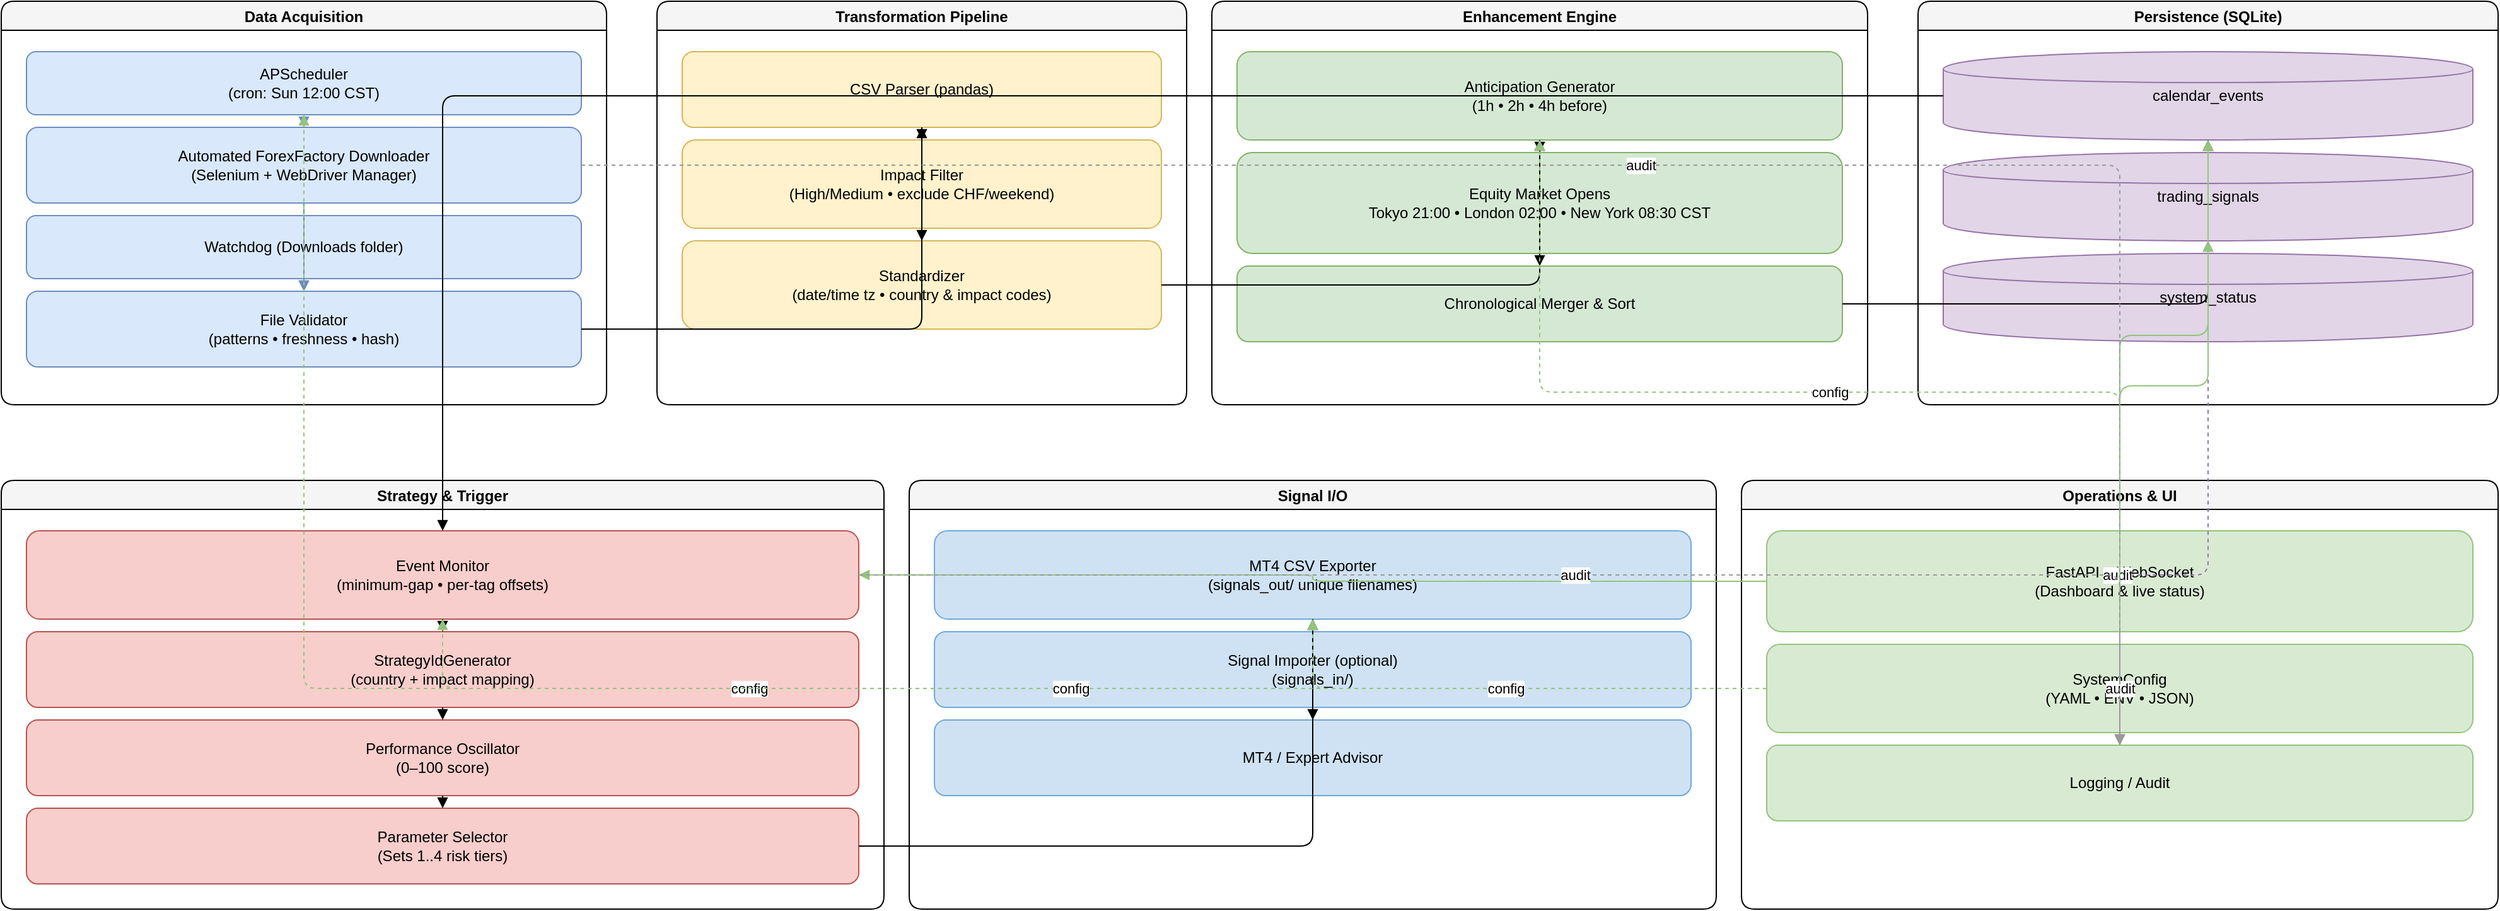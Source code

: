 <mxfile version="24.7.13" editor="drawio">
  <diagram id="eco-cal-arch" name="Eco Cal → Signal System">
    <mxGraphModel dx="1600" dy="900" grid="1" gridSize="10" guides="1" tooltips="1" connect="1" arrows="1" fold="1" page="1" pageScale="1" pageWidth="2200" pageHeight="1400" math="0" shadow="0">
      <root>
        <mxCell id="0"/>
        <mxCell id="1" parent="0"/>
        
        <!-- ===== A: Data Acquisition ===== -->
        <mxCell id="grpA" value="Data Acquisition" style="swimlane;horizontal=1;rounded=1;fillColor=#f5f5f5;fontStyle=1;" vertex="1" parent="1">
          <mxGeometry x="40" y="40" width="480" height="320" as="geometry"/>
        </mxCell>
        <mxCell id="SCH" value="APScheduler&#10;(cron: Sun 12:00 CST)" style="rounded=1;whiteSpace=wrap;html=1;fillColor=#dae8fc;strokeColor=#6c8ebf;" vertex="1" parent="grpA">
          <mxGeometry x="20" y="40" width="440" height="50" as="geometry"/>
        </mxCell>
        <mxCell id="DL" value="Automated ForexFactory Downloader&#10;(Selenium + WebDriver Manager)" style="rounded=1;whiteSpace=wrap;html=1;fillColor=#dae8fc;strokeColor=#6c8ebf;" vertex="1" parent="grpA">
          <mxGeometry x="20" y="100" width="440" height="60" as="geometry"/>
        </mxCell>
        <mxCell id="WD" value="Watchdog (Downloads folder)" style="rounded=1;whiteSpace=wrap;html=1;fillColor=#dae8fc;strokeColor=#6c8ebf;" vertex="1" parent="grpA">
          <mxGeometry x="20" y="170" width="440" height="50" as="geometry"/>
        </mxCell>
        <mxCell id="VAL" value="File Validator&#10;(patterns • freshness • hash)" style="rounded=1;whiteSpace=wrap;html=1;fillColor=#dae8fc;strokeColor=#6c8ebf;" vertex="1" parent="grpA">
          <mxGeometry x="20" y="230" width="440" height="60" as="geometry"/>
        </mxCell>
        
        <!-- ===== B: Transformation Pipeline ===== -->
        <mxCell id="grpB" value="Transformation Pipeline" style="swimlane;horizontal=1;rounded=1;fillColor=#f5f5f5;fontStyle=1;" vertex="1" parent="1">
          <mxGeometry x="560" y="40" width="420" height="320" as="geometry"/>
        </mxCell>
        <mxCell id="PAR" value="CSV Parser (pandas)" style="rounded=1;whiteSpace=wrap;html=1;fillColor=#fff2cc;strokeColor=#d6b656;" vertex="1" parent="grpB">
          <mxGeometry x="20" y="40" width="380" height="60" as="geometry"/>
        </mxCell>
        <mxCell id="FIL" value="Impact Filter&#10;(High/Medium • exclude CHF/weekend)" style="rounded=1;whiteSpace=wrap;html=1;fillColor=#fff2cc;strokeColor=#d6b656;" vertex="1" parent="grpB">
          <mxGeometry x="20" y="110" width="380" height="70" as="geometry"/>
        </mxCell>
        <mxCell id="STD" value="Standardizer&#10;(date/time tz • country &amp; impact codes)" style="rounded=1;whiteSpace=wrap;html=1;fillColor=#fff2cc;strokeColor=#d6b656;" vertex="1" parent="grpB">
          <mxGeometry x="20" y="190" width="380" height="70" as="geometry"/>
        </mxCell>
        
        <!-- ===== C: Enhancement Engine ===== -->
        <mxCell id="grpC" value="Enhancement Engine" style="swimlane;horizontal=1;rounded=1;fillColor=#f5f5f5;fontStyle=1;" vertex="1" parent="1">
          <mxGeometry x="1000" y="40" width="520" height="320" as="geometry"/>
        </mxCell>
        <mxCell id="ANT" value="Anticipation Generator&#10;(1h • 2h • 4h before)" style="rounded=1;whiteSpace=wrap;html=1;fillColor=#d5e8d4;strokeColor=#82b366;" vertex="1" parent="grpC">
          <mxGeometry x="20" y="40" width="480" height="70" as="geometry"/>
        </mxCell>
        <mxCell id="EQT" value="Equity Market Opens&#10;Tokyo 21:00 • London 02:00 • New York 08:30 CST" style="rounded=1;whiteSpace=wrap;html=1;fillColor=#d5e8d4;strokeColor=#82b366;" vertex="1" parent="grpC">
          <mxGeometry x="20" y="120" width="480" height="80" as="geometry"/>
        </mxCell>
        <mxCell id="MER" value="Chronological Merger &amp; Sort" style="rounded=1;whiteSpace=wrap;html=1;fillColor=#d5e8d4;strokeColor=#82b366;" vertex="1" parent="grpC">
          <mxGeometry x="20" y="210" width="480" height="60" as="geometry"/>
        </mxCell>
        
        <!-- ===== D: Persistence (SQLite) ===== -->
        <mxCell id="grpD" value="Persistence (SQLite)" style="swimlane;horizontal=1;rounded=1;fillColor=#f5f5f5;fontStyle=1;" vertex="1" parent="1">
          <mxGeometry x="1560" y="40" width="460" height="320" as="geometry"/>
        </mxCell>
        <mxCell id="DB1" value="calendar_events" style="shape=cylinder;whiteSpace=wrap;html=1;fillColor=#e1d5e7;strokeColor=#9673a6;" vertex="1" parent="grpD">
          <mxGeometry x="20" y="40" width="420" height="70" as="geometry"/>
        </mxCell>
        <mxCell id="DB2" value="trading_signals" style="shape=cylinder;whiteSpace=wrap;html=1;fillColor=#e1d5e7;strokeColor=#9673a6;" vertex="1" parent="grpD">
          <mxGeometry x="20" y="120" width="420" height="70" as="geometry"/>
        </mxCell>
        <mxCell id="DB3" value="system_status" style="shape=cylinder;whiteSpace=wrap;html=1;fillColor=#e1d5e7;strokeColor=#9673a6;" vertex="1" parent="grpD">
          <mxGeometry x="20" y="200" width="420" height="70" as="geometry"/>
        </mxCell>
        
        <!-- ===== E: Strategy & Trigger ===== -->
        <mxCell id="grpE" value="Strategy &amp; Trigger" style="swimlane;horizontal=1;rounded=1;fillColor=#f5f5f5;fontStyle=1;" vertex="1" parent="1">
          <mxGeometry x="40" y="420" width="700" height="340" as="geometry"/>
        </mxCell>
        <mxCell id="MON" value="Event Monitor&#10;(minimum-gap • per-tag offsets)" style="rounded=1;whiteSpace=wrap;html=1;fillColor=#f8cecc;strokeColor=#b85450;" vertex="1" parent="grpE">
          <mxGeometry x="20" y="40" width="660" height="70" as="geometry"/>
        </mxCell>
        <mxCell id="SID" value="StrategyIdGenerator&#10;(country + impact mapping)" style="rounded=1;whiteSpace=wrap;html=1;fillColor=#f8cecc;strokeColor=#b85450;" vertex="1" parent="grpE">
          <mxGeometry x="20" y="120" width="660" height="60" as="geometry"/>
        </mxCell>
        <mxCell id="OSC" value="Performance Oscillator&#10;(0–100 score)" style="rounded=1;whiteSpace=wrap;html=1;fillColor=#f8cecc;strokeColor=#b85450;" vertex="1" parent="grpE">
          <mxGeometry x="20" y="190" width="660" height="60" as="geometry"/>
        </mxCell>
        <mxCell id="PARM" value="Parameter Selector&#10;(Sets 1..4 risk tiers)" style="rounded=1;whiteSpace=wrap;html=1;fillColor=#f8cecc;strokeColor=#b85450;" vertex="1" parent="grpE">
          <mxGeometry x="20" y="260" width="660" height="60" as="geometry"/>
        </mxCell>
        
        <!-- ===== F: Signal I/O ===== -->
        <mxCell id="grpF" value="Signal I/O" style="swimlane;horizontal=1;rounded=1;fillColor=#f5f5f5;fontStyle=1;" vertex="1" parent="1">
          <mxGeometry x="760" y="420" width="640" height="340" as="geometry"/>
        </mxCell>
        <mxCell id="EXP" value="MT4 CSV Exporter&#10;(signals_out/ unique filenames)" style="rounded=1;whiteSpace=wrap;html=1;fillColor=#cfe2f3;strokeColor=#6fa8dc;" vertex="1" parent="grpF">
          <mxGeometry x="20" y="40" width="600" height="70" as="geometry"/>
        </mxCell>
        <mxCell id="IMP" value="Signal Importer (optional)&#10;(signals_in/)" style="rounded=1;whiteSpace=wrap;html=1;fillColor=#cfe2f3;strokeColor=#6fa8dc;" vertex="1" parent="grpF">
          <mxGeometry x="20" y="120" width="600" height="60" as="geometry"/>
        </mxCell>
        <mxCell id="MT4" value="MT4 / Expert Advisor" style="rounded=1;whiteSpace=wrap;html=1;fillColor=#cfe2f3;strokeColor=#6fa8dc;" vertex="1" parent="grpF">
          <mxGeometry x="20" y="190" width="600" height="60" as="geometry"/>
        </mxCell>
        
        <!-- ===== G: Operations & UI ===== -->
        <mxCell id="grpG" value="Operations &amp; UI" style="swimlane;horizontal=1;rounded=1;fillColor=#f5f5f5;fontStyle=1;" vertex="1" parent="1">
          <mxGeometry x="1420" y="420" width="600" height="340" as="geometry"/>
        </mxCell>
        <mxCell id="API" value="FastAPI + WebSocket&#10;(Dashboard &amp; live status)" style="rounded=1;whiteSpace=wrap;html=1;fillColor=#d9ead3;strokeColor=#93c47d;" vertex="1" parent="grpG">
          <mxGeometry x="20" y="40" width="560" height="80" as="geometry"/>
        </mxCell>
        <mxCell id="CFG" value="SystemConfig&#10;(YAML • ENV • JSON)" style="rounded=1;whiteSpace=wrap;html=1;fillColor=#d9ead3;strokeColor=#93c47d;" vertex="1" parent="grpG">
          <mxGeometry x="20" y="130" width="560" height="70" as="geometry"/>
        </mxCell>
        <mxCell id="LOG" value="Logging / Audit" style="rounded=1;whiteSpace=wrap;html=1;fillColor=#d9ead3;strokeColor=#93c47d;" vertex="1" parent="grpG">
          <mxGeometry x="20" y="210" width="560" height="60" as="geometry"/>
        </mxCell>
        
        <!-- ===== Edges: Acquisition Flow ===== -->
        <mxCell id="e1" style="edgeStyle=orthogonalEdgeStyle;rounded=1;endArrow=block;html=1;strokeColor=#6c8ebf;" edge="1" parent="1" source="SCH" target="DL">
          <mxGeometry relative="1" as="geometry"/>
        </mxCell>
        <mxCell id="e2" style="edgeStyle=orthogonalEdgeStyle;rounded=1;endArrow=block;html=1;strokeColor=#6c8ebf;" edge="1" parent="1" source="DL" target="VAL">
          <mxGeometry relative="1" as="geometry"/>
        </mxCell>
        <mxCell id="e3" style="edgeStyle=orthogonalEdgeStyle;rounded=1;endArrow=block;html=1;strokeColor=#6c8ebf;" edge="1" parent="1" source="WD" target="VAL">
          <mxGeometry relative="1" as="geometry"/>
        </mxCell>
        
        <!-- ===== Pipeline Flow ===== -->
        <mxCell id="e4" style="edgeStyle=orthogonalEdgeStyle;rounded=1;endArrow=block;html=1;" edge="1" parent="1" source="VAL" target="PAR">
          <mxGeometry relative="1" as="geometry"/>
        </mxCell>
        <mxCell id="e5" style="edgeStyle=orthogonalEdgeStyle;rounded=1;endArrow=block;html=1;" edge="1" parent="1" source="PAR" target="FIL">
          <mxGeometry relative="1" as="geometry"/>
        </mxCell>
        <mxCell id="e6" style="edgeStyle=orthogonalEdgeStyle;rounded=1;endArrow=block;html=1;" edge="1" parent="1" source="FIL" target="STD">
          <mxGeometry relative="1" as="geometry"/>
        </mxCell>
        <mxCell id="e7" style="edgeStyle=orthogonalEdgeStyle;rounded=1;endArrow=block;html=1;" edge="1" parent="1" source="STD" target="ANT">
          <mxGeometry relative="1" as="geometry"/>
        </mxCell>
        <mxCell id="e8" style="edgeStyle=orthogonalEdgeStyle;rounded=1;endArrow=block;html=1;" edge="1" parent="1" source="ANT" target="EQT">
          <mxGeometry relative="1" as="geometry"/>
        </mxCell>
        <mxCell id="e9" style="edgeStyle=orthogonalEdgeStyle;rounded=1;endArrow=block;html=1;" edge="1" parent="1" source="EQT" target="MER">
          <mxGeometry relative="1" as="geometry"/>
        </mxCell>
        <mxCell id="e10" style="edgeStyle=orthogonalEdgeStyle;rounded=1;endArrow=block;html=1;" edge="1" parent="1" source="MER" target="DB1">
          <mxGeometry relative="1" as="geometry"/>
        </mxCell>
        
        <!-- ===== Strategy Flow ===== -->
        <mxCell id="e11" style="edgeStyle=orthogonalEdgeStyle;rounded=1;endArrow=block;html=1;" edge="1" parent="1" source="DB1" target="MON">
          <mxGeometry relative="1" as="geometry"/>
        </mxCell>
        <mxCell id="e12" style="edgeStyle=orthogonalEdgeStyle;rounded=1;endArrow=block;html=1;" edge="1" parent="1" source="MON" target="SID">
          <mxGeometry relative="1" as="geometry"/>
        </mxCell>
        <mxCell id="e13" style="edgeStyle=orthogonalEdgeStyle;rounded=1;endArrow=block;html=1;" edge="1" parent="1" source="SID" target="OSC">
          <mxGeometry relative="1" as="geometry"/>
        </mxCell>
        <mxCell id="e14" style="edgeStyle=orthogonalEdgeStyle;rounded=1;endArrow=block;html=1;" edge="1" parent="1" source="OSC" target="PARM">
          <mxGeometry relative="1" as="geometry"/>
        </mxCell>
        <mxCell id="e15" style="edgeStyle=orthogonalEdgeStyle;rounded=1;endArrow=block;html=1;" edge="1" parent="1" source="PARM" target="EXP">
          <mxGeometry relative="1" as="geometry"/>
        </mxCell>
        <mxCell id="e16" style="edgeStyle=orthogonalEdgeStyle;rounded=1;endArrow=block;html=1;" edge="1" parent="1" source="EXP" target="MT4">
          <mxGeometry relative="1" as="geometry"/>
        </mxCell>
        <mxCell id="e17" value="audit" style="edgeStyle=orthogonalEdgeStyle;dashed=1;rounded=1;endArrow=block;html=1;strokeColor=#9673a6;" edge="1" parent="1" source="EXP" target="DB2">
          <mxGeometry relative="1" as="geometry"/>
        </mxCell>
        
        <!-- ===== Ops/UI Connections ===== -->
        <mxCell id="e18" style="edgeStyle=orthogonalEdgeStyle;rounded=1;endArrow=block;html=1;strokeColor=#93c47d;" edge="1" parent="1" source="API" target="DB1">
          <mxGeometry relative="1" as="geometry"/>
        </mxCell>
        <mxCell id="e19" style="edgeStyle=orthogonalEdgeStyle;rounded=1;endArrow=block;html=1;strokeColor=#93c47d;" edge="1" parent="1" source="API" target="DB2">
          <mxGeometry relative="1" as="geometry"/>
        </mxCell>
        <mxCell id="e20" style="edgeStyle=orthogonalEdgeStyle;rounded=1;endArrow=block;html=1;strokeColor=#93c47d;" edge="1" parent="1" source="API" target="MON">
          <mxGeometry relative="1" as="geometry"/>
        </mxCell>
        
        <!-- ===== Config Wiring ===== -->
        <mxCell id="e21" value="config" style="edgeStyle=orthogonalEdgeStyle;rounded=1;dashed=1;endArrow=block;html=1;strokeColor=#93c47d;" edge="1" parent="1" source="CFG" target="SCH">
          <mxGeometry relative="1" as="geometry"/>
        </mxCell>
        <mxCell id="e22" value="config" style="edgeStyle=orthogonalEdgeStyle;rounded=1;dashed=1;endArrow=block;html=1;strokeColor=#93c47d;" edge="1" parent="1" source="CFG" target="MON">
          <mxGeometry relative="1" as="geometry"/>
        </mxCell>
        <mxCell id="e23" value="config" style="edgeStyle=orthogonalEdgeStyle;rounded=1;dashed=1;endArrow=block;html=1;strokeColor=#93c47d;" edge="1" parent="1" source="CFG" target="ANT">
          <mxGeometry relative="1" as="geometry"/>
        </mxCell>
        <mxCell id="e24" value="config" style="edgeStyle=orthogonalEdgeStyle;rounded=1;dashed=1;endArrow=block;html=1;strokeColor=#93c47d;" edge="1" parent="1" source="CFG" target="EXP">
          <mxGeometry relative="1" as="geometry"/>
        </mxCell>
        
        <!-- ===== Logging Edges ===== -->
        <mxCell id="e25" value="audit" style="edgeStyle=orthogonalEdgeStyle;rounded=1;dashed=1;endArrow=block;html=1;strokeColor=#999999;" edge="1" parent="1" source="DL" target="LOG">
          <mxGeometry relative="1" as="geometry"/>
        </mxCell>
        <mxCell id="e26" value="audit" style="edgeStyle=orthogonalEdgeStyle;rounded=1;dashed=1;endArrow=block;html=1;strokeColor=#999999;" edge="1" parent="1" source="API" target="LOG">
          <mxGeometry relative="1" as="geometry"/>
        </mxCell>
        <mxCell id="e27" value="audit" style="edgeStyle=orthogonalEdgeStyle;rounded=1;dashed=1;endArrow=block;html=1;strokeColor=#999999;" edge="1" parent="1" source="MON" target="LOG">
          <mxGeometry relative="1" as="geometry"/>
        </mxCell>
        
      </root>
    </mxGraphModel>
  </diagram>
</mxfile>
